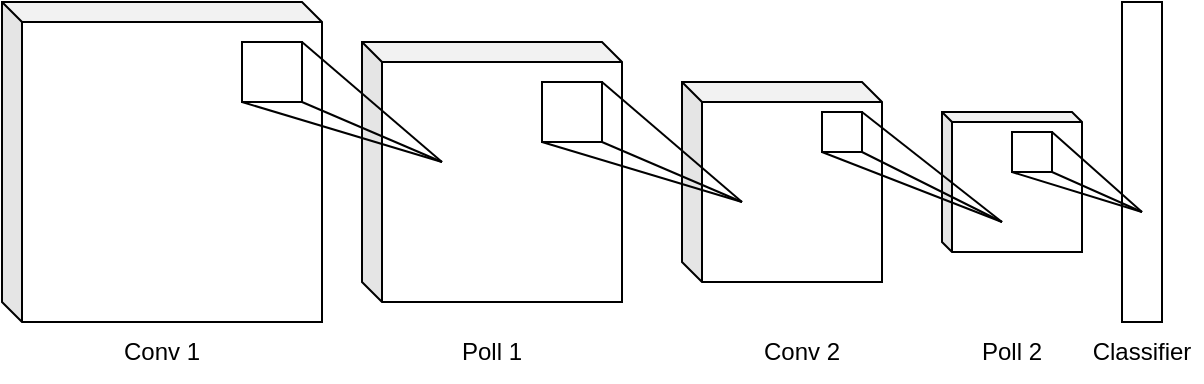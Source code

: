 <mxfile version="26.2.14">
  <diagram name="Page-1" id="ILu4s_CtrpNNav8_d9-R">
    <mxGraphModel dx="983" dy="550" grid="1" gridSize="10" guides="1" tooltips="1" connect="1" arrows="1" fold="1" page="1" pageScale="1" pageWidth="850" pageHeight="1100" math="0" shadow="0">
      <root>
        <mxCell id="0" />
        <mxCell id="1" parent="0" />
        <mxCell id="EpXquBmr048B3DKPvmpg-1" value="" style="shape=cube;whiteSpace=wrap;html=1;boundedLbl=1;backgroundOutline=1;darkOpacity=0.05;darkOpacity2=0.1;size=10;" vertex="1" parent="1">
          <mxGeometry x="240" y="200" width="160" height="160" as="geometry" />
        </mxCell>
        <mxCell id="EpXquBmr048B3DKPvmpg-2" value="" style="shape=cube;whiteSpace=wrap;html=1;boundedLbl=1;backgroundOutline=1;darkOpacity=0.05;darkOpacity2=0.1;size=10;" vertex="1" parent="1">
          <mxGeometry x="420" y="220" width="130" height="130" as="geometry" />
        </mxCell>
        <mxCell id="EpXquBmr048B3DKPvmpg-3" value="" style="shape=cube;whiteSpace=wrap;html=1;boundedLbl=1;backgroundOutline=1;darkOpacity=0.05;darkOpacity2=0.1;size=10;" vertex="1" parent="1">
          <mxGeometry x="580" y="240" width="100" height="100" as="geometry" />
        </mxCell>
        <mxCell id="EpXquBmr048B3DKPvmpg-4" value="" style="shape=cube;whiteSpace=wrap;html=1;boundedLbl=1;backgroundOutline=1;darkOpacity=0.05;darkOpacity2=0.1;size=5;" vertex="1" parent="1">
          <mxGeometry x="710" y="255" width="70" height="70" as="geometry" />
        </mxCell>
        <mxCell id="EpXquBmr048B3DKPvmpg-5" value="" style="rounded=0;whiteSpace=wrap;html=1;" vertex="1" parent="1">
          <mxGeometry x="800" y="200" width="20" height="160" as="geometry" />
        </mxCell>
        <mxCell id="EpXquBmr048B3DKPvmpg-7" value="" style="whiteSpace=wrap;html=1;aspect=fixed;" vertex="1" parent="1">
          <mxGeometry x="360" y="220" width="30" height="30" as="geometry" />
        </mxCell>
        <mxCell id="EpXquBmr048B3DKPvmpg-9" value="" style="endArrow=none;html=1;rounded=0;" edge="1" parent="1">
          <mxGeometry width="50" height="50" relative="1" as="geometry">
            <mxPoint x="390" y="250" as="sourcePoint" />
            <mxPoint x="460" y="280" as="targetPoint" />
          </mxGeometry>
        </mxCell>
        <mxCell id="EpXquBmr048B3DKPvmpg-10" value="" style="endArrow=none;html=1;rounded=0;" edge="1" parent="1">
          <mxGeometry width="50" height="50" relative="1" as="geometry">
            <mxPoint x="390" y="220" as="sourcePoint" />
            <mxPoint x="460" y="280" as="targetPoint" />
          </mxGeometry>
        </mxCell>
        <mxCell id="EpXquBmr048B3DKPvmpg-11" value="" style="endArrow=none;html=1;rounded=0;" edge="1" parent="1">
          <mxGeometry width="50" height="50" relative="1" as="geometry">
            <mxPoint x="360" y="250" as="sourcePoint" />
            <mxPoint x="460" y="280" as="targetPoint" />
          </mxGeometry>
        </mxCell>
        <mxCell id="EpXquBmr048B3DKPvmpg-16" value="" style="whiteSpace=wrap;html=1;aspect=fixed;" vertex="1" parent="1">
          <mxGeometry x="510" y="240" width="30" height="30" as="geometry" />
        </mxCell>
        <mxCell id="EpXquBmr048B3DKPvmpg-17" value="" style="endArrow=none;html=1;rounded=0;" edge="1" parent="1">
          <mxGeometry width="50" height="50" relative="1" as="geometry">
            <mxPoint x="540" y="270" as="sourcePoint" />
            <mxPoint x="610" y="300" as="targetPoint" />
          </mxGeometry>
        </mxCell>
        <mxCell id="EpXquBmr048B3DKPvmpg-18" value="" style="endArrow=none;html=1;rounded=0;" edge="1" parent="1">
          <mxGeometry width="50" height="50" relative="1" as="geometry">
            <mxPoint x="540" y="240" as="sourcePoint" />
            <mxPoint x="610" y="300" as="targetPoint" />
          </mxGeometry>
        </mxCell>
        <mxCell id="EpXquBmr048B3DKPvmpg-19" value="" style="endArrow=none;html=1;rounded=0;" edge="1" parent="1">
          <mxGeometry width="50" height="50" relative="1" as="geometry">
            <mxPoint x="510" y="270" as="sourcePoint" />
            <mxPoint x="610" y="300" as="targetPoint" />
          </mxGeometry>
        </mxCell>
        <mxCell id="EpXquBmr048B3DKPvmpg-20" value="" style="whiteSpace=wrap;html=1;aspect=fixed;" vertex="1" parent="1">
          <mxGeometry x="650" y="255" width="20" height="20" as="geometry" />
        </mxCell>
        <mxCell id="EpXquBmr048B3DKPvmpg-21" value="" style="endArrow=none;html=1;rounded=0;exitX=1;exitY=1;exitDx=0;exitDy=0;" edge="1" parent="1" source="EpXquBmr048B3DKPvmpg-20">
          <mxGeometry width="50" height="50" relative="1" as="geometry">
            <mxPoint x="670" y="290" as="sourcePoint" />
            <mxPoint x="740" y="310" as="targetPoint" />
          </mxGeometry>
        </mxCell>
        <mxCell id="EpXquBmr048B3DKPvmpg-22" value="" style="endArrow=none;html=1;rounded=0;exitX=1;exitY=0;exitDx=0;exitDy=0;" edge="1" parent="1" source="EpXquBmr048B3DKPvmpg-20">
          <mxGeometry width="50" height="50" relative="1" as="geometry">
            <mxPoint x="670" y="260" as="sourcePoint" />
            <mxPoint x="740" y="310" as="targetPoint" />
          </mxGeometry>
        </mxCell>
        <mxCell id="EpXquBmr048B3DKPvmpg-23" value="" style="endArrow=none;html=1;rounded=0;exitX=0;exitY=1;exitDx=0;exitDy=0;" edge="1" parent="1" source="EpXquBmr048B3DKPvmpg-20">
          <mxGeometry width="50" height="50" relative="1" as="geometry">
            <mxPoint x="640" y="290" as="sourcePoint" />
            <mxPoint x="740" y="310" as="targetPoint" />
          </mxGeometry>
        </mxCell>
        <mxCell id="EpXquBmr048B3DKPvmpg-24" value="" style="whiteSpace=wrap;html=1;aspect=fixed;" vertex="1" parent="1">
          <mxGeometry x="745" y="265" width="20" height="20" as="geometry" />
        </mxCell>
        <mxCell id="EpXquBmr048B3DKPvmpg-28" value="" style="endArrow=none;html=1;rounded=0;" edge="1" parent="1">
          <mxGeometry width="50" height="50" relative="1" as="geometry">
            <mxPoint x="765" y="285" as="sourcePoint" />
            <mxPoint x="810" y="305" as="targetPoint" />
          </mxGeometry>
        </mxCell>
        <mxCell id="EpXquBmr048B3DKPvmpg-29" value="" style="endArrow=none;html=1;rounded=0;" edge="1" parent="1">
          <mxGeometry width="50" height="50" relative="1" as="geometry">
            <mxPoint x="765" y="265" as="sourcePoint" />
            <mxPoint x="810" y="305" as="targetPoint" />
          </mxGeometry>
        </mxCell>
        <mxCell id="EpXquBmr048B3DKPvmpg-30" value="" style="endArrow=none;html=1;rounded=0;" edge="1" parent="1">
          <mxGeometry width="50" height="50" relative="1" as="geometry">
            <mxPoint x="745" y="285" as="sourcePoint" />
            <mxPoint x="810" y="305" as="targetPoint" />
          </mxGeometry>
        </mxCell>
        <mxCell id="EpXquBmr048B3DKPvmpg-31" value="Conv 1" style="text;html=1;align=center;verticalAlign=middle;whiteSpace=wrap;rounded=0;" vertex="1" parent="1">
          <mxGeometry x="290" y="360" width="60" height="30" as="geometry" />
        </mxCell>
        <mxCell id="EpXquBmr048B3DKPvmpg-33" value="Poll 1" style="text;html=1;align=center;verticalAlign=middle;whiteSpace=wrap;rounded=0;" vertex="1" parent="1">
          <mxGeometry x="455" y="360" width="60" height="30" as="geometry" />
        </mxCell>
        <mxCell id="EpXquBmr048B3DKPvmpg-34" value="Conv 2" style="text;html=1;align=center;verticalAlign=middle;whiteSpace=wrap;rounded=0;" vertex="1" parent="1">
          <mxGeometry x="610" y="360" width="60" height="30" as="geometry" />
        </mxCell>
        <mxCell id="EpXquBmr048B3DKPvmpg-35" value="Poll 2" style="text;html=1;align=center;verticalAlign=middle;whiteSpace=wrap;rounded=0;" vertex="1" parent="1">
          <mxGeometry x="715" y="360" width="60" height="30" as="geometry" />
        </mxCell>
        <mxCell id="EpXquBmr048B3DKPvmpg-36" value="Classifier" style="text;html=1;align=center;verticalAlign=middle;whiteSpace=wrap;rounded=0;" vertex="1" parent="1">
          <mxGeometry x="780" y="360" width="60" height="30" as="geometry" />
        </mxCell>
      </root>
    </mxGraphModel>
  </diagram>
</mxfile>
